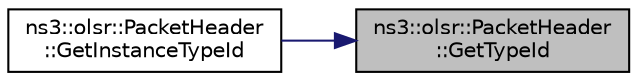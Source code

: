 digraph "ns3::olsr::PacketHeader::GetTypeId"
{
 // LATEX_PDF_SIZE
  edge [fontname="Helvetica",fontsize="10",labelfontname="Helvetica",labelfontsize="10"];
  node [fontname="Helvetica",fontsize="10",shape=record];
  rankdir="RL";
  Node1 [label="ns3::olsr::PacketHeader\l::GetTypeId",height=0.2,width=0.4,color="black", fillcolor="grey75", style="filled", fontcolor="black",tooltip="Get the type ID."];
  Node1 -> Node2 [dir="back",color="midnightblue",fontsize="10",style="solid",fontname="Helvetica"];
  Node2 [label="ns3::olsr::PacketHeader\l::GetInstanceTypeId",height=0.2,width=0.4,color="black", fillcolor="white", style="filled",URL="$classns3_1_1olsr_1_1_packet_header.html#a14021bfb6c553583ecb6e70d8461f747",tooltip="Get the most derived TypeId for this Object."];
}
